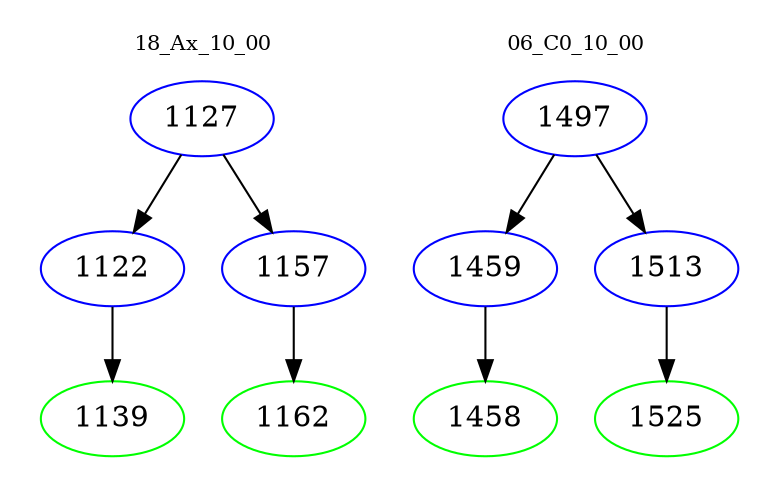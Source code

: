 digraph{
subgraph cluster_0 {
color = white
label = "18_Ax_10_00";
fontsize=10;
T0_1127 [label="1127", color="blue"]
T0_1127 -> T0_1122 [color="black"]
T0_1122 [label="1122", color="blue"]
T0_1122 -> T0_1139 [color="black"]
T0_1139 [label="1139", color="green"]
T0_1127 -> T0_1157 [color="black"]
T0_1157 [label="1157", color="blue"]
T0_1157 -> T0_1162 [color="black"]
T0_1162 [label="1162", color="green"]
}
subgraph cluster_1 {
color = white
label = "06_C0_10_00";
fontsize=10;
T1_1497 [label="1497", color="blue"]
T1_1497 -> T1_1459 [color="black"]
T1_1459 [label="1459", color="blue"]
T1_1459 -> T1_1458 [color="black"]
T1_1458 [label="1458", color="green"]
T1_1497 -> T1_1513 [color="black"]
T1_1513 [label="1513", color="blue"]
T1_1513 -> T1_1525 [color="black"]
T1_1525 [label="1525", color="green"]
}
}
